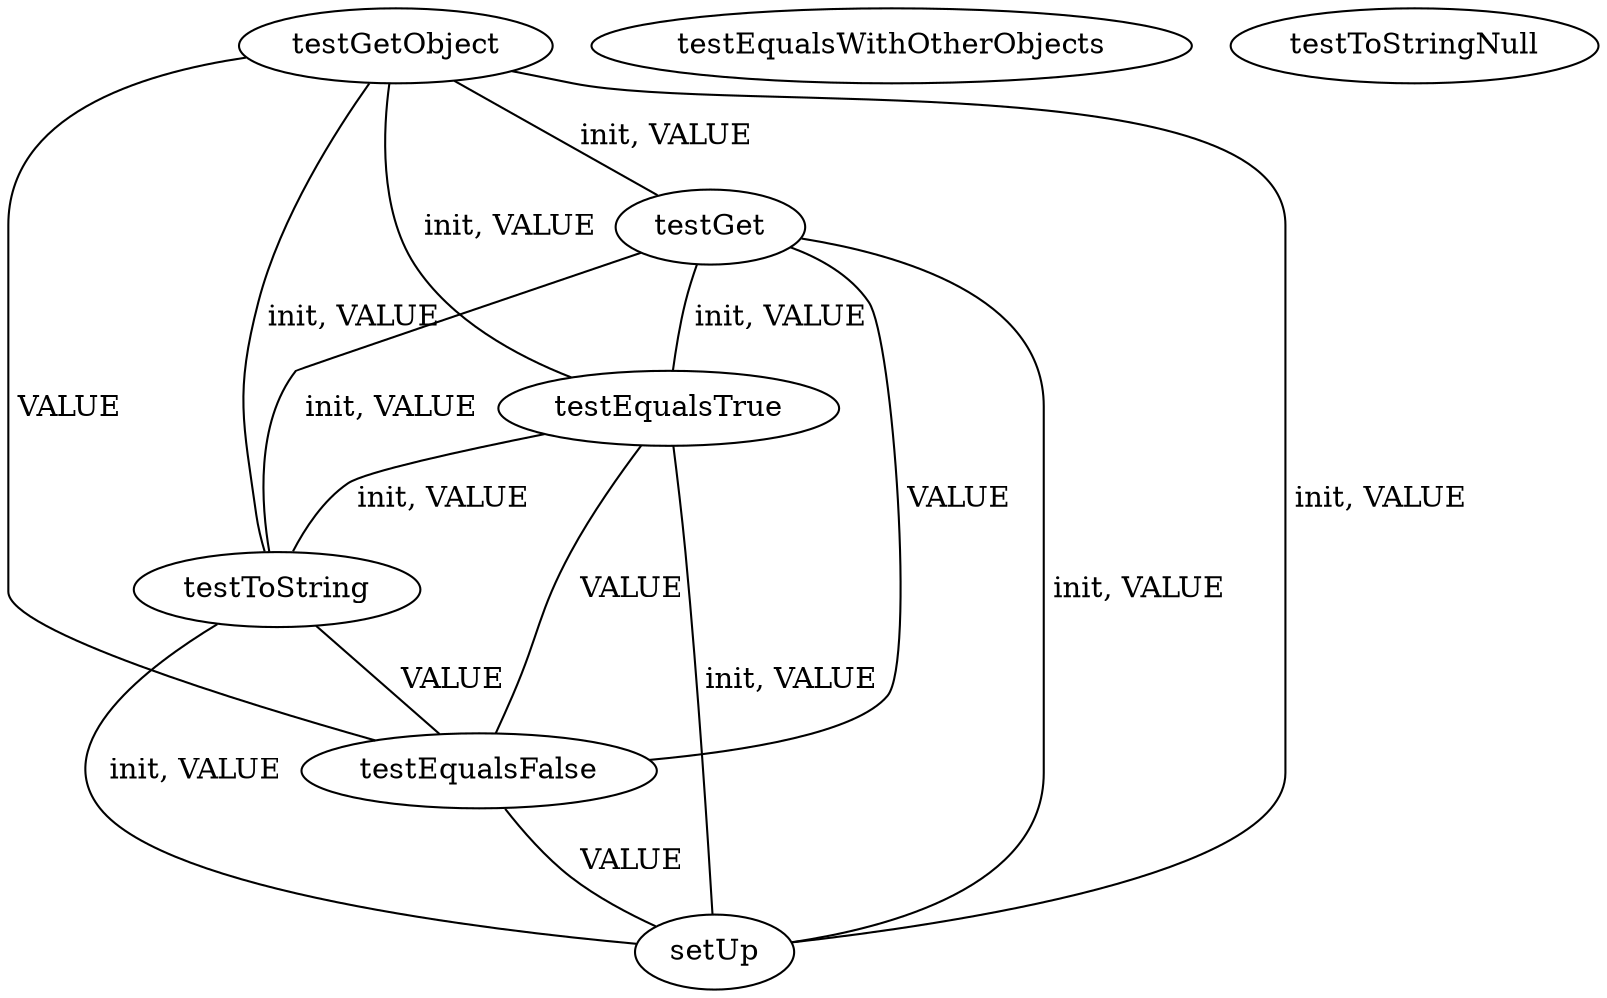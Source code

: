 digraph G {
testGetObject;
testEqualsWithOtherObjects;
testGet;
testEqualsTrue;
testToString;
testEqualsFalse;
setUp;
testToStringNull;
testGetObject -> testGet [label=" init, VALUE", dir=none];
testGetObject -> testEqualsTrue [label=" init, VALUE", dir=none];
testGetObject -> testToString [label=" init, VALUE", dir=none];
testGetObject -> testEqualsFalse [label=" VALUE", dir=none];
testGetObject -> setUp [label=" init, VALUE", dir=none];
testGet -> testEqualsTrue [label=" init, VALUE", dir=none];
testGet -> testToString [label=" init, VALUE", dir=none];
testGet -> testEqualsFalse [label=" VALUE", dir=none];
testGet -> setUp [label=" init, VALUE", dir=none];
testEqualsTrue -> testToString [label=" init, VALUE", dir=none];
testEqualsTrue -> testEqualsFalse [label=" VALUE", dir=none];
testEqualsTrue -> setUp [label=" init, VALUE", dir=none];
testToString -> testEqualsFalse [label=" VALUE", dir=none];
testToString -> setUp [label=" init, VALUE", dir=none];
testEqualsFalse -> setUp [label=" VALUE", dir=none];
}